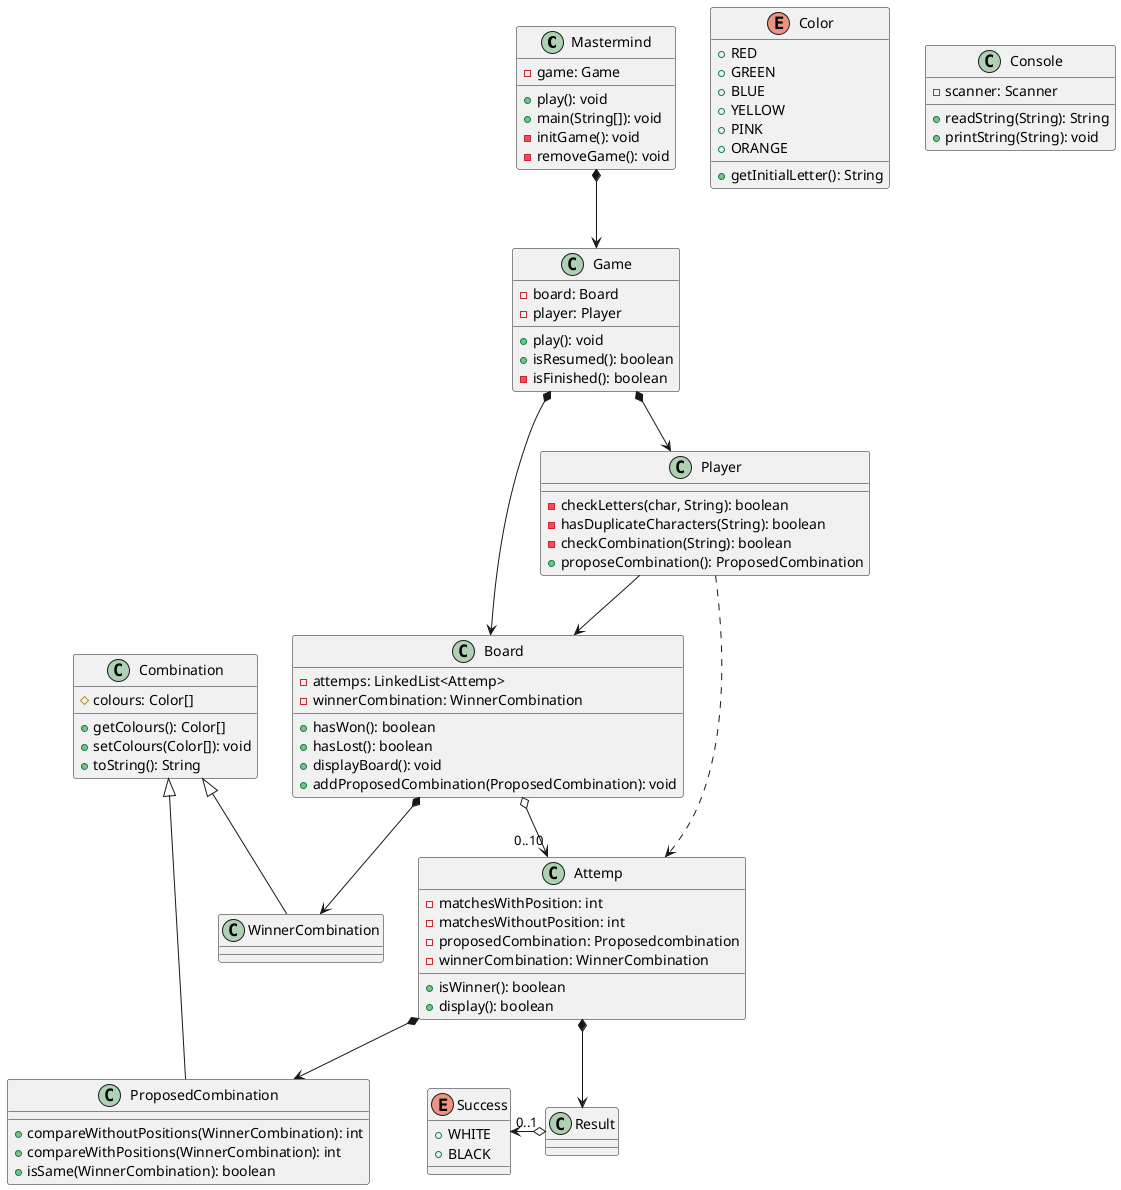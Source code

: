 @startuml Mastermind

class Mastermind {
  - game: Game

  + play(): void
  + main(String[]): void
  - initGame(): void
  - removeGame(): void
}

class Game {
  - board: Board
  - player: Player

  + play(): void
  + isResumed(): boolean
  - isFinished(): boolean

}

class Board {
  - attemps: LinkedList<Attemp>
  - winnerCombination: WinnerCombination

  + hasWon(): boolean
  + hasLost(): boolean
  + displayBoard(): void
  + addProposedCombination(ProposedCombination): void

}

enum Success{
  + WHITE
  + BLACK
}

enum Color {
  + RED
  + GREEN
  + BLUE
  + YELLOW
  + PINK
  + ORANGE

  + getInitialLetter(): String
}

class Attemp {
  - matchesWithPosition: int  
  - matchesWithoutPosition: int
  - proposedCombination: Proposedcombination
  - winnerCombination: WinnerCombination

  + isWinner(): boolean
  + display(): boolean
}


class Player {

  - checkLetters(char, String): boolean
  - hasDuplicateCharacters(String): boolean
  - checkCombination(String): boolean
  + proposeCombination(): ProposedCombination

}

class Combination {
  # colours: Color[]

  + getColours(): Color[]
  + setColours(Color[]): void
  + toString(): String

}

class WinnerCombination {

}

class ProposedCombination {

  + compareWithoutPositions(WinnerCombination): int
  + compareWithPositions(WinnerCombination): int
  + isSame(WinnerCombination): boolean

}


class Console {
  - scanner: Scanner

  + readString(String): String
  + printString(String): void

}


Game *-down-> Board
Game *-down-> Player
Mastermind *-down-> Game
Board *--> WinnerCombination
Board o-down-> "0..10" Attemp
Attemp *-down-> Result
Result o-left-> "0..1" Success
Attemp *-down-> ProposedCombination
Player --> Board
Player -.-> Attemp

WinnerCombination -up-|> Combination
ProposedCombination -up-|> Combination



@enduml